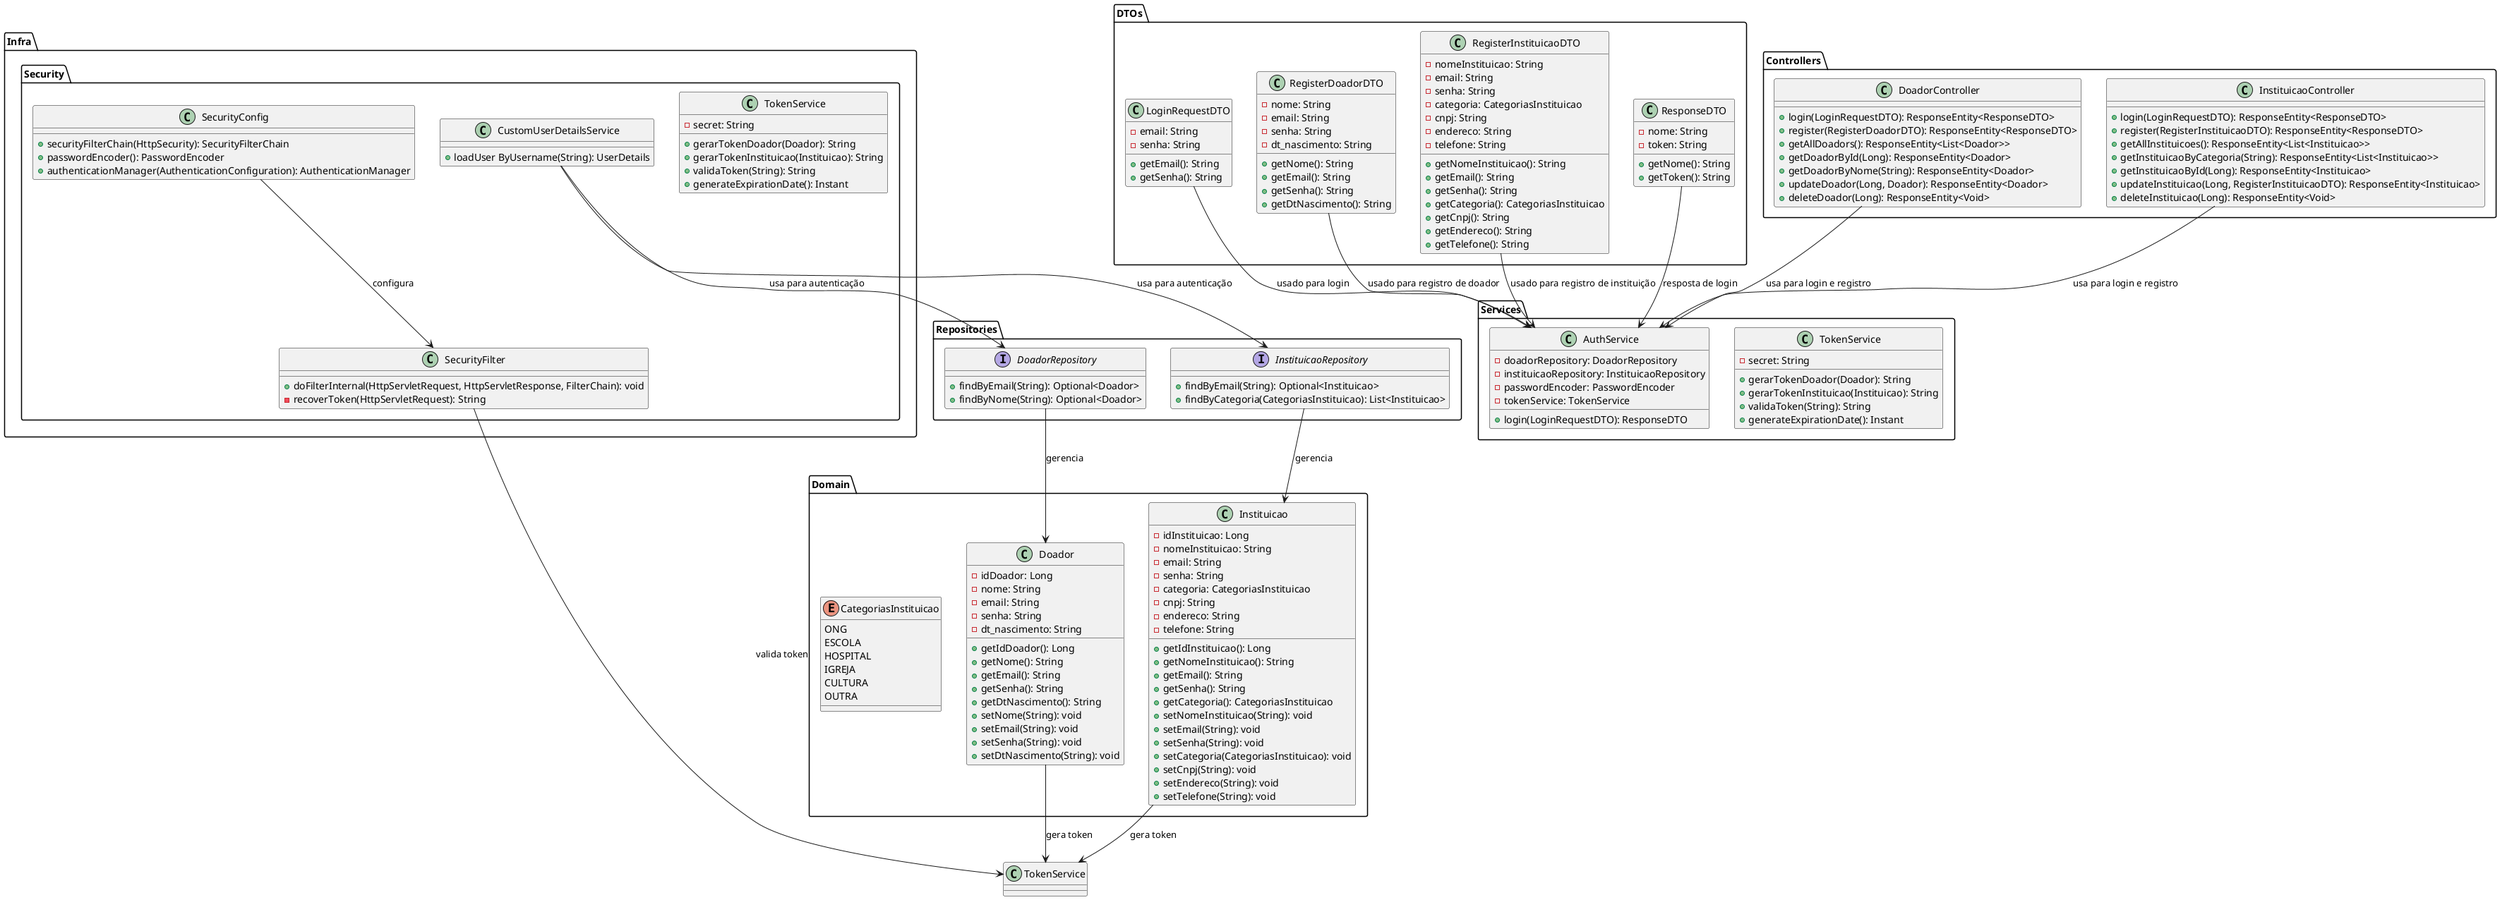 @startuml

package "Domain" {
    class Doador {
        - idDoador: Long
        - nome: String
        - email: String
        - senha: String
        - dt_nascimento: String
        + getIdDoador(): Long
        + getNome(): String
        + getEmail(): String
        + getSenha(): String
        + getDtNascimento(): String
        + setNome(String): void
        + setEmail(String): void
        + setSenha(String): void
        + setDtNascimento(String): void
    }

    class Instituicao {
        - idInstituicao: Long
        - nomeInstituicao: String
        - email: String
        - senha: String
        - categoria: CategoriasInstituicao
        - cnpj: String
        - endereco: String
        - telefone: String
        + getIdInstituicao(): Long
        + getNomeInstituicao(): String
        + getEmail(): String
        + getSenha(): String
        + getCategoria(): CategoriasInstituicao
        + setNomeInstituicao(String): void
        + setEmail(String): void
        + setSenha(String): void
        + setCategoria(CategoriasInstituicao): void
        + setCnpj(String): void
        + setEndereco(String): void
        + setTelefone(String): void
    }

    enum CategoriasInstituicao {
        ONG
        ESCOLA
        HOSPITAL
        IGREJA
        CULTURA
        OUTRA
    }
}

package "DTOs" {
    class LoginRequestDTO {
        - email: String
        - senha: String
        + getEmail(): String
        + getSenha(): String
    }

    class RegisterDoadorDTO {
        - nome: String
        - email: String
        - senha: String
        - dt_nascimento: String
        + getNome(): String
        + getEmail(): String
        + getSenha(): String
        + getDtNascimento(): String
    }

    class RegisterInstituicaoDTO {
        - nomeInstituicao: String
        - email: String
        - senha: String
        - categoria: CategoriasInstituicao
        - cnpj: String
        - endereco: String
        - telefone: String
        + getNomeInstituicao(): String
        + getEmail(): String
        + getSenha(): String
        + getCategoria(): CategoriasInstituicao
        + getCnpj(): String
        + getEndereco(): String
        + getTelefone(): String
    }

    class ResponseDTO {
        - nome: String
        - token: String
        + getNome(): String
        + getToken(): String
    }
}

package "Services" {
    class TokenService {
        - secret: String
        + gerarTokenDoador(Doador): String
        + gerarTokenInstituicao(Instituicao): String
        + validaToken(String): String
        + generateExpirationDate(): Instant
    }

    class AuthService {
        - doadorRepository: DoadorRepository
        - instituicaoRepository: InstituicaoRepository
        - passwordEncoder: PasswordEncoder
        - tokenService: TokenService
        + login(LoginRequestDTO): ResponseDTO
    }
}

package "Controllers" {
    class DoadorController {
        + login(LoginRequestDTO): ResponseEntity<ResponseDTO>
        + register(RegisterDoadorDTO): ResponseEntity<ResponseDTO>
        + getAllDoadors(): ResponseEntity<List<Doador>>
        + getDoadorById(Long): ResponseEntity<Doador>
        + getDoadorByNome(String): ResponseEntity<Doador>
        + updateDoador(Long, Doador): ResponseEntity<Doador>
        + deleteDoador(Long): ResponseEntity<Void>
    }

    class InstituicaoController {
        + login(LoginRequestDTO): ResponseEntity<ResponseDTO>
        + register(RegisterInstituicaoDTO): ResponseEntity<ResponseDTO>
        + getAllInstituicoes(): ResponseEntity<List<Instituicao>>
        + getInstituicaoByCategoria(String): ResponseEntity<List<Instituicao>>
        + getInstituicaoById(Long): ResponseEntity<Instituicao>
        + updateInstituicao(Long, RegisterInstituicaoDTO): ResponseEntity<Instituicao>
        + deleteInstituicao(Long): ResponseEntity<Void>
    }
}

package "Repositories" {
    interface DoadorRepository {
        + findByEmail(String): Optional<Doador>
        + findByNome(String): Optional<Doador>
    }

    interface InstituicaoRepository {
        + findByEmail(String): Optional<Instituicao>
        + findByCategoria(CategoriasInstituicao): List<Instituicao>
    }
}

package "Infra.Security" {
    class TokenService {
        - secret: String
        + gerarTokenDoador(Doador): String
        + gerarTokenInstituicao(Instituicao): String
        + validaToken(String): String
        + generateExpirationDate(): Instant
    }

    class CustomUserDetailsService {
        + loadUser ByUsername(String): UserDetails
    }

    class SecurityConfig {
        + securityFilterChain(HttpSecurity): SecurityFilterChain
        + passwordEncoder(): PasswordEncoder
        + authenticationManager(AuthenticationConfiguration): AuthenticationManager
    }

    class SecurityFilter {
        + doFilterInternal(HttpServletRequest, HttpServletResponse, FilterChain): void
        - recoverToken(HttpServletRequest): String
    }
}

Doador --> TokenService : gera token
Instituicao --> TokenService : gera token
LoginRequestDTO --> AuthService : usado para login
RegisterDoadorDTO --> AuthService : usado para registro de doador
RegisterInstituicaoDTO --> AuthService : usado para registro de instituição
ResponseDTO --> AuthService : resposta de login
DoadorController --> AuthService : usa para login e registro
InstituicaoController --> AuthService : usa para login e registro
DoadorRepository --> Doador : gerencia
InstituicaoRepository --> Instituicao : gerencia
CustomUserDetailsService --> DoadorRepository : usa para autenticação
CustomUserDetailsService --> InstituicaoRepository : usa para autenticação
SecurityConfig --> SecurityFilter : configura
SecurityFilter --> TokenService : valida token

@enduml